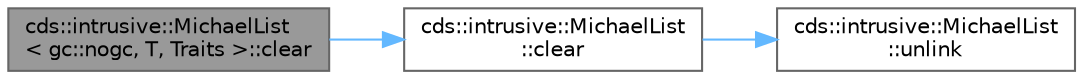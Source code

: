 digraph "cds::intrusive::MichaelList&lt; gc::nogc, T, Traits &gt;::clear"
{
 // LATEX_PDF_SIZE
  bgcolor="transparent";
  edge [fontname=Helvetica,fontsize=10,labelfontname=Helvetica,labelfontsize=10];
  node [fontname=Helvetica,fontsize=10,shape=box,height=0.2,width=0.4];
  rankdir="LR";
  Node1 [id="Node000001",label="cds::intrusive::MichaelList\l\< gc::nogc, T, Traits \>::clear",height=0.2,width=0.4,color="gray40", fillcolor="grey60", style="filled", fontcolor="black",tooltip="Clears the list using default disposer"];
  Node1 -> Node2 [id="edge3_Node000001_Node000002",color="steelblue1",style="solid",tooltip=" "];
  Node2 [id="Node000002",label="cds::intrusive::MichaelList\l::clear",height=0.2,width=0.4,color="grey40", fillcolor="white", style="filled",URL="$classcds_1_1intrusive_1_1_michael_list.html#a82a576d78ab6506464c5ffba8a3a595b",tooltip="Clears the list"];
  Node2 -> Node3 [id="edge4_Node000002_Node000003",color="steelblue1",style="solid",tooltip=" "];
  Node3 [id="Node000003",label="cds::intrusive::MichaelList\l::unlink",height=0.2,width=0.4,color="grey40", fillcolor="white", style="filled",URL="$classcds_1_1intrusive_1_1_michael_list.html#af9e33214594355484bb5a7b0051a7b1c",tooltip="Unlinks the item val from the list"];
}

